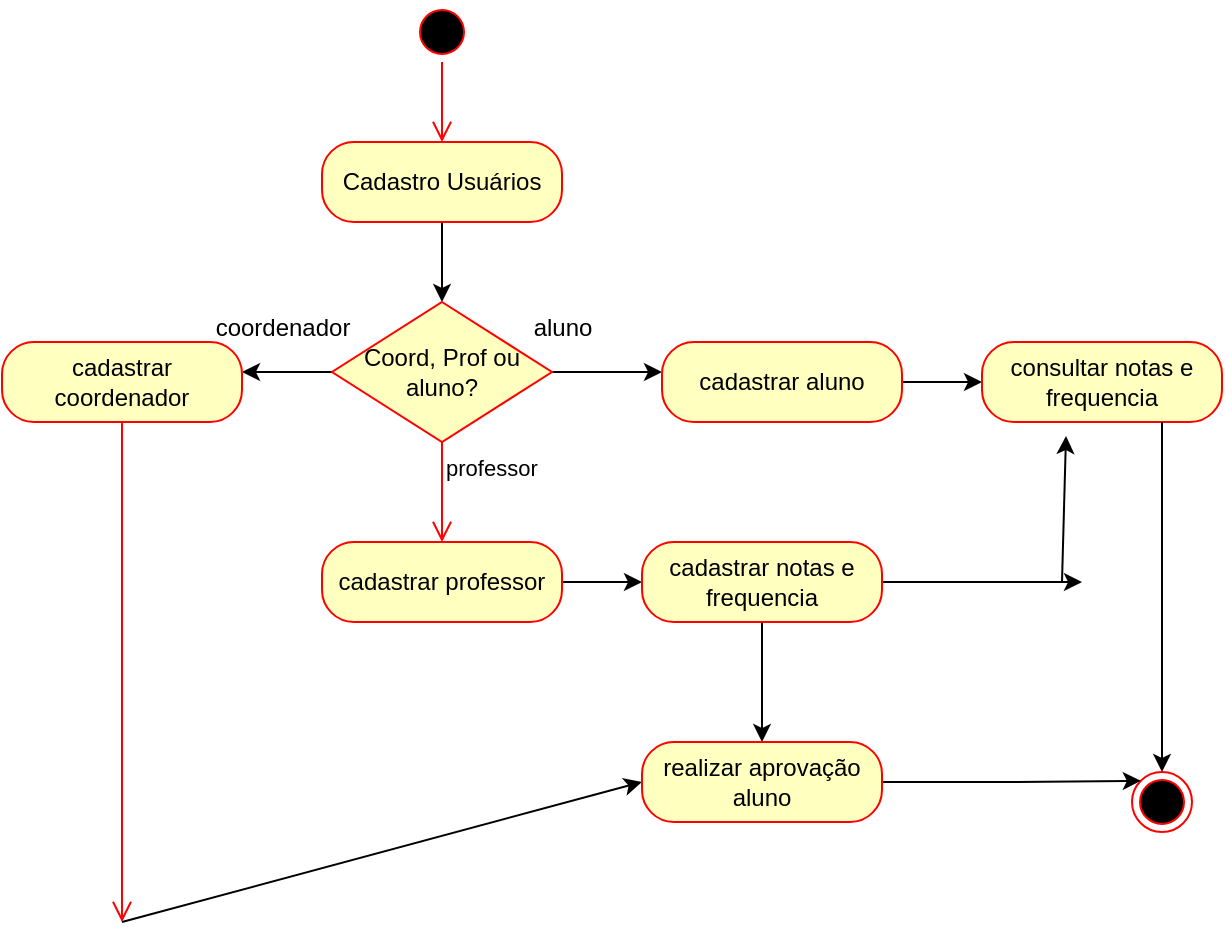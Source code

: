 <mxfile version="24.0.7" type="device">
  <diagram name="Página-1" id="gD0SdFFuKxlGOz18Ij_6">
    <mxGraphModel dx="880" dy="468" grid="1" gridSize="10" guides="1" tooltips="1" connect="1" arrows="1" fold="1" page="1" pageScale="1" pageWidth="827" pageHeight="1169" math="0" shadow="0">
      <root>
        <mxCell id="0" />
        <mxCell id="1" parent="0" />
        <mxCell id="uq3qq11ePx6Wr74jz8nW-1" value="" style="ellipse;html=1;shape=startState;fillColor=#000000;strokeColor=#ff0000;" vertex="1" parent="1">
          <mxGeometry x="245" y="30" width="30" height="30" as="geometry" />
        </mxCell>
        <mxCell id="uq3qq11ePx6Wr74jz8nW-2" value="" style="edgeStyle=orthogonalEdgeStyle;html=1;verticalAlign=bottom;endArrow=open;endSize=8;strokeColor=#ff0000;rounded=0;entryX=0.5;entryY=0;entryDx=0;entryDy=0;" edge="1" source="uq3qq11ePx6Wr74jz8nW-1" parent="1" target="uq3qq11ePx6Wr74jz8nW-3">
          <mxGeometry relative="1" as="geometry">
            <mxPoint x="220" y="100" as="targetPoint" />
          </mxGeometry>
        </mxCell>
        <mxCell id="uq3qq11ePx6Wr74jz8nW-8" style="edgeStyle=orthogonalEdgeStyle;rounded=0;orthogonalLoop=1;jettySize=auto;html=1;" edge="1" parent="1" source="uq3qq11ePx6Wr74jz8nW-3">
          <mxGeometry relative="1" as="geometry">
            <mxPoint x="260" y="180" as="targetPoint" />
          </mxGeometry>
        </mxCell>
        <mxCell id="uq3qq11ePx6Wr74jz8nW-3" value="Cadastro Usuários" style="rounded=1;whiteSpace=wrap;html=1;arcSize=40;fontColor=#000000;fillColor=#ffffc0;strokeColor=#ff0000;" vertex="1" parent="1">
          <mxGeometry x="200" y="100" width="120" height="40" as="geometry" />
        </mxCell>
        <mxCell id="uq3qq11ePx6Wr74jz8nW-9" style="edgeStyle=orthogonalEdgeStyle;rounded=0;orthogonalLoop=1;jettySize=auto;html=1;" edge="1" parent="1" source="uq3qq11ePx6Wr74jz8nW-5">
          <mxGeometry relative="1" as="geometry">
            <mxPoint x="370" y="215" as="targetPoint" />
          </mxGeometry>
        </mxCell>
        <mxCell id="uq3qq11ePx6Wr74jz8nW-11" style="edgeStyle=orthogonalEdgeStyle;rounded=0;orthogonalLoop=1;jettySize=auto;html=1;" edge="1" parent="1" source="uq3qq11ePx6Wr74jz8nW-5">
          <mxGeometry relative="1" as="geometry">
            <mxPoint x="160" y="215" as="targetPoint" />
          </mxGeometry>
        </mxCell>
        <mxCell id="uq3qq11ePx6Wr74jz8nW-5" value="Coord, Prof ou aluno?" style="rhombus;whiteSpace=wrap;html=1;fontColor=#000000;fillColor=#ffffc0;strokeColor=#ff0000;" vertex="1" parent="1">
          <mxGeometry x="205" y="180" width="110" height="70" as="geometry" />
        </mxCell>
        <mxCell id="uq3qq11ePx6Wr74jz8nW-7" value="professor" style="edgeStyle=orthogonalEdgeStyle;html=1;align=left;verticalAlign=top;endArrow=open;endSize=8;strokeColor=#ff0000;rounded=0;" edge="1" source="uq3qq11ePx6Wr74jz8nW-5" parent="1">
          <mxGeometry x="-1" relative="1" as="geometry">
            <mxPoint x="260" y="300" as="targetPoint" />
          </mxGeometry>
        </mxCell>
        <mxCell id="uq3qq11ePx6Wr74jz8nW-10" value="aluno" style="text;html=1;align=center;verticalAlign=middle;resizable=0;points=[];autosize=1;strokeColor=none;fillColor=none;" vertex="1" parent="1">
          <mxGeometry x="295" y="178" width="50" height="30" as="geometry" />
        </mxCell>
        <mxCell id="uq3qq11ePx6Wr74jz8nW-12" value="coordenador" style="text;html=1;align=center;verticalAlign=middle;resizable=0;points=[];autosize=1;strokeColor=none;fillColor=none;" vertex="1" parent="1">
          <mxGeometry x="135" y="178" width="90" height="30" as="geometry" />
        </mxCell>
        <mxCell id="uq3qq11ePx6Wr74jz8nW-13" value="cadastrar coordenador" style="rounded=1;whiteSpace=wrap;html=1;arcSize=40;fontColor=#000000;fillColor=#ffffc0;strokeColor=#ff0000;" vertex="1" parent="1">
          <mxGeometry x="40" y="200" width="120" height="40" as="geometry" />
        </mxCell>
        <mxCell id="uq3qq11ePx6Wr74jz8nW-14" value="" style="edgeStyle=orthogonalEdgeStyle;html=1;verticalAlign=bottom;endArrow=open;endSize=8;strokeColor=#ff0000;rounded=0;" edge="1" source="uq3qq11ePx6Wr74jz8nW-13" parent="1">
          <mxGeometry relative="1" as="geometry">
            <mxPoint x="100" y="490" as="targetPoint" />
          </mxGeometry>
        </mxCell>
        <mxCell id="uq3qq11ePx6Wr74jz8nW-26" style="edgeStyle=orthogonalEdgeStyle;rounded=0;orthogonalLoop=1;jettySize=auto;html=1;" edge="1" parent="1" source="uq3qq11ePx6Wr74jz8nW-15" target="uq3qq11ePx6Wr74jz8nW-24">
          <mxGeometry relative="1" as="geometry" />
        </mxCell>
        <mxCell id="uq3qq11ePx6Wr74jz8nW-15" value="cadastrar professor" style="rounded=1;whiteSpace=wrap;html=1;arcSize=40;fontColor=#000000;fillColor=#ffffc0;strokeColor=#ff0000;" vertex="1" parent="1">
          <mxGeometry x="200" y="300" width="120" height="40" as="geometry" />
        </mxCell>
        <mxCell id="uq3qq11ePx6Wr74jz8nW-21" style="edgeStyle=orthogonalEdgeStyle;rounded=0;orthogonalLoop=1;jettySize=auto;html=1;entryX=0;entryY=0.5;entryDx=0;entryDy=0;" edge="1" parent="1" source="uq3qq11ePx6Wr74jz8nW-17" target="uq3qq11ePx6Wr74jz8nW-19">
          <mxGeometry relative="1" as="geometry" />
        </mxCell>
        <mxCell id="uq3qq11ePx6Wr74jz8nW-17" value="cadastrar aluno" style="rounded=1;whiteSpace=wrap;html=1;arcSize=40;fontColor=#000000;fillColor=#ffffc0;strokeColor=#ff0000;" vertex="1" parent="1">
          <mxGeometry x="370" y="200" width="120" height="40" as="geometry" />
        </mxCell>
        <mxCell id="uq3qq11ePx6Wr74jz8nW-19" value="consultar notas e frequencia" style="rounded=1;whiteSpace=wrap;html=1;arcSize=40;fontColor=#000000;fillColor=#ffffc0;strokeColor=#ff0000;" vertex="1" parent="1">
          <mxGeometry x="530" y="200" width="120" height="40" as="geometry" />
        </mxCell>
        <mxCell id="uq3qq11ePx6Wr74jz8nW-22" value="" style="edgeStyle=none;orthogonalLoop=1;jettySize=auto;html=1;rounded=0;exitX=0.75;exitY=1;exitDx=0;exitDy=0;" edge="1" parent="1" source="uq3qq11ePx6Wr74jz8nW-19" target="uq3qq11ePx6Wr74jz8nW-23">
          <mxGeometry width="100" relative="1" as="geometry">
            <mxPoint x="570" y="250" as="sourcePoint" />
            <mxPoint x="620" y="430" as="targetPoint" />
            <Array as="points" />
          </mxGeometry>
        </mxCell>
        <mxCell id="uq3qq11ePx6Wr74jz8nW-23" value="" style="ellipse;html=1;shape=endState;fillColor=#000000;strokeColor=#ff0000;" vertex="1" parent="1">
          <mxGeometry x="605" y="415" width="30" height="30" as="geometry" />
        </mxCell>
        <mxCell id="uq3qq11ePx6Wr74jz8nW-27" style="edgeStyle=orthogonalEdgeStyle;rounded=0;orthogonalLoop=1;jettySize=auto;html=1;" edge="1" parent="1" source="uq3qq11ePx6Wr74jz8nW-24">
          <mxGeometry relative="1" as="geometry">
            <mxPoint x="580" y="320" as="targetPoint" />
          </mxGeometry>
        </mxCell>
        <mxCell id="uq3qq11ePx6Wr74jz8nW-32" style="edgeStyle=orthogonalEdgeStyle;rounded=0;orthogonalLoop=1;jettySize=auto;html=1;" edge="1" parent="1" source="uq3qq11ePx6Wr74jz8nW-24" target="uq3qq11ePx6Wr74jz8nW-30">
          <mxGeometry relative="1" as="geometry" />
        </mxCell>
        <mxCell id="uq3qq11ePx6Wr74jz8nW-24" value="cadastrar notas e frequencia" style="rounded=1;whiteSpace=wrap;html=1;arcSize=40;fontColor=#000000;fillColor=#ffffc0;strokeColor=#ff0000;" vertex="1" parent="1">
          <mxGeometry x="360" y="300" width="120" height="40" as="geometry" />
        </mxCell>
        <mxCell id="uq3qq11ePx6Wr74jz8nW-28" value="" style="edgeStyle=none;orthogonalLoop=1;jettySize=auto;html=1;rounded=0;entryX=0.35;entryY=1.175;entryDx=0;entryDy=0;entryPerimeter=0;" edge="1" parent="1" target="uq3qq11ePx6Wr74jz8nW-19">
          <mxGeometry width="100" relative="1" as="geometry">
            <mxPoint x="570" y="320" as="sourcePoint" />
            <mxPoint x="630" y="300" as="targetPoint" />
            <Array as="points" />
          </mxGeometry>
        </mxCell>
        <mxCell id="uq3qq11ePx6Wr74jz8nW-29" value="" style="edgeStyle=none;orthogonalLoop=1;jettySize=auto;html=1;rounded=0;" edge="1" parent="1">
          <mxGeometry width="100" relative="1" as="geometry">
            <mxPoint x="100" y="490" as="sourcePoint" />
            <mxPoint x="360" y="420" as="targetPoint" />
            <Array as="points" />
          </mxGeometry>
        </mxCell>
        <mxCell id="uq3qq11ePx6Wr74jz8nW-33" style="edgeStyle=orthogonalEdgeStyle;rounded=0;orthogonalLoop=1;jettySize=auto;html=1;entryX=0;entryY=0;entryDx=0;entryDy=0;" edge="1" parent="1" source="uq3qq11ePx6Wr74jz8nW-30" target="uq3qq11ePx6Wr74jz8nW-23">
          <mxGeometry relative="1" as="geometry" />
        </mxCell>
        <mxCell id="uq3qq11ePx6Wr74jz8nW-30" value="realizar aprovação aluno" style="rounded=1;whiteSpace=wrap;html=1;arcSize=40;fontColor=#000000;fillColor=#ffffc0;strokeColor=#ff0000;" vertex="1" parent="1">
          <mxGeometry x="360" y="400" width="120" height="40" as="geometry" />
        </mxCell>
      </root>
    </mxGraphModel>
  </diagram>
</mxfile>
